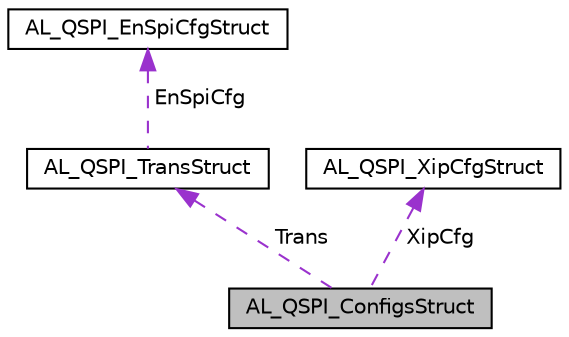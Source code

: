 digraph "AL_QSPI_ConfigsStruct"
{
  edge [fontname="Helvetica",fontsize="10",labelfontname="Helvetica",labelfontsize="10"];
  node [fontname="Helvetica",fontsize="10",shape=record];
  Node1 [label="AL_QSPI_ConfigsStruct",height=0.2,width=0.4,color="black", fillcolor="grey75", style="filled", fontcolor="black"];
  Node2 -> Node1 [dir="back",color="darkorchid3",fontsize="10",style="dashed",label=" Trans" ,fontname="Helvetica"];
  Node2 [label="AL_QSPI_TransStruct",height=0.2,width=0.4,color="black", fillcolor="white", style="filled",URL="$structAL__QSPI__TransStruct.html",tooltip="Qspi Transfer Struct. "];
  Node3 -> Node2 [dir="back",color="darkorchid3",fontsize="10",style="dashed",label=" EnSpiCfg" ,fontname="Helvetica"];
  Node3 [label="AL_QSPI_EnSpiCfgStruct",height=0.2,width=0.4,color="black", fillcolor="white", style="filled",URL="$structAL__QSPI__EnSpiCfgStruct.html",tooltip="Enhanced Qspi Configs Struct. "];
  Node4 -> Node1 [dir="back",color="darkorchid3",fontsize="10",style="dashed",label=" XipCfg" ,fontname="Helvetica"];
  Node4 [label="AL_QSPI_XipCfgStruct",height=0.2,width=0.4,color="black", fillcolor="white", style="filled",URL="$structAL__QSPI__XipCfgStruct.html",tooltip="Qspi Xip Config Struct. "];
}
